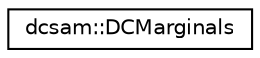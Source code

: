 digraph "Graphical Class Hierarchy"
{
 // LATEX_PDF_SIZE
  edge [fontname="Helvetica",fontsize="10",labelfontname="Helvetica",labelfontsize="10"];
  node [fontname="Helvetica",fontsize="10",shape=record];
  rankdir="LR";
  Node0 [label="dcsam::DCMarginals",height=0.2,width=0.4,color="black", fillcolor="white", style="filled",URL="$structdcsam_1_1_d_c_marginals.html",tooltip=" "];
}
